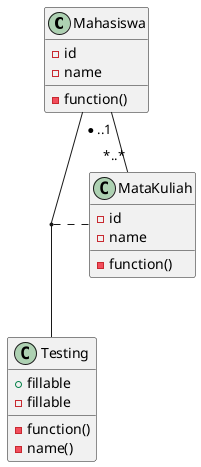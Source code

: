 @startuml class

class Mahasiswa {
-id
-name
-function()
}

class MataKuliah{
-id
-name
-function()
}

class Testing{
+fillable
-fillable
-function()
-name()
}

Mahasiswa "*..1" - "*..*" MataKuliah
(Mahasiswa, Testing) . MataKuliah 



@enduml